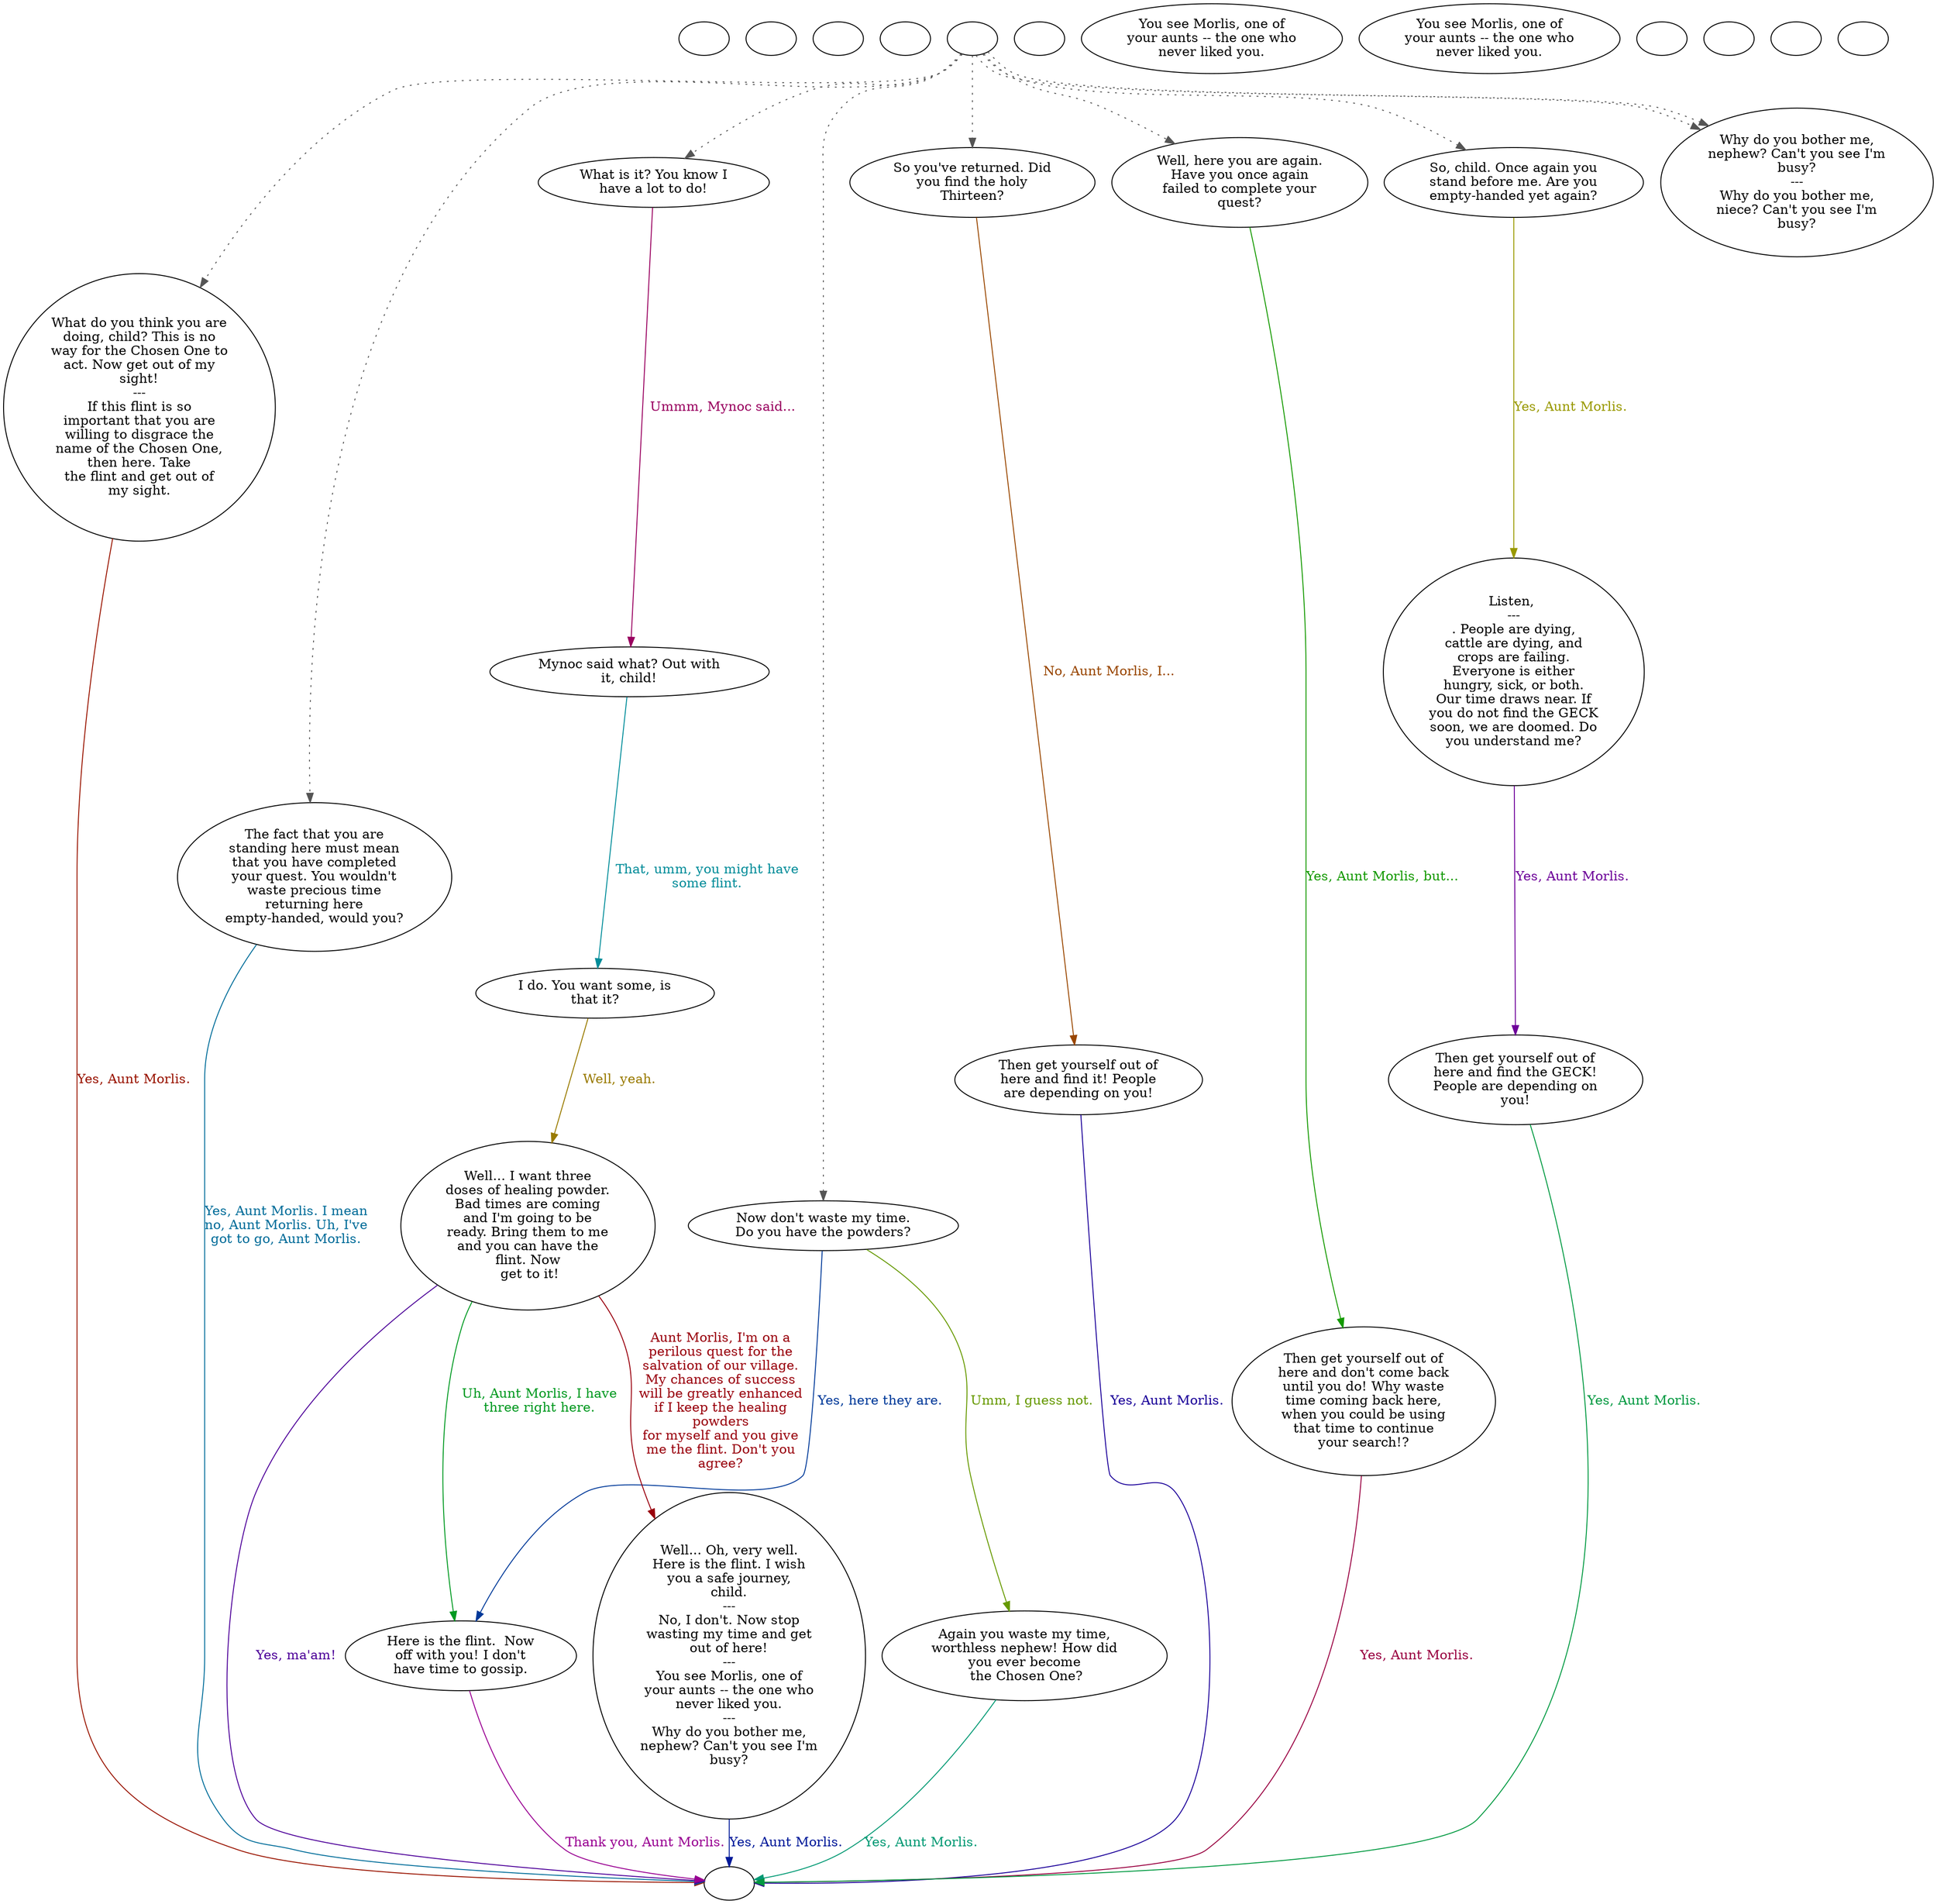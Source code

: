 digraph ACMORLIS {
  "checkPartyMembersNearDoor" [style=filled       fillcolor="#FFFFFF"       color="#000000"]
  "checkPartyMembersNearDoor" [label=""]
  "start" [style=filled       fillcolor="#FFFFFF"       color="#000000"]
  "start" [label=""]
  "critter_p_proc" [style=filled       fillcolor="#FFFFFF"       color="#000000"]
  "critter_p_proc" [label=""]
  "pickup_p_proc" [style=filled       fillcolor="#FFFFFF"       color="#000000"]
  "pickup_p_proc" [label=""]
  "talk_p_proc" [style=filled       fillcolor="#FFFFFF"       color="#000000"]
  "talk_p_proc" -> "Node017" [style=dotted color="#555555"]
  "talk_p_proc" -> "Node001" [style=dotted color="#555555"]
  "talk_p_proc" -> "Node006" [style=dotted color="#555555"]
  "talk_p_proc" -> "Node002" [style=dotted color="#555555"]
  "talk_p_proc" -> "Node014" [style=dotted color="#555555"]
  "talk_p_proc" -> "NOde013" [style=dotted color="#555555"]
  "talk_p_proc" -> "Node011" [style=dotted color="#555555"]
  "talk_p_proc" -> "Node009" [style=dotted color="#555555"]
  "talk_p_proc" -> "Node001" [style=dotted color="#555555"]
  "talk_p_proc" [label=""]
  "destroy_p_proc" [style=filled       fillcolor="#FFFFFF"       color="#000000"]
  "destroy_p_proc" [label=""]
  "look_at_p_proc" [style=filled       fillcolor="#FFFFFF"       color="#000000"]
  "look_at_p_proc" [label="You see Morlis, one of\nyour aunts -- the one who\nnever liked you."]
  "description_p_proc" [style=filled       fillcolor="#FFFFFF"       color="#000000"]
  "description_p_proc" [label="You see Morlis, one of\nyour aunts -- the one who\nnever liked you."]
  "use_skill_on_p_proc" [style=filled       fillcolor="#FFFFFF"       color="#000000"]
  "use_skill_on_p_proc" [label=""]
  "damage_p_proc" [style=filled       fillcolor="#FFFFFF"       color="#000000"]
  "damage_p_proc" [label=""]
  "map_enter_p_proc" [style=filled       fillcolor="#FFFFFF"       color="#000000"]
  "map_enter_p_proc" [label=""]
  "Node998" [style=filled       fillcolor="#FFFFFF"       color="#000000"]
  "Node998" [label=""]
  "Node999" [style=filled       fillcolor="#FFFFFF"       color="#000000"]
  "Node999" [label=""]
  "Node001" [style=filled       fillcolor="#FFFFFF"       color="#000000"]
  "Node001" [label="Why do you bother me,\nnephew? Can't you see I'm\nbusy?\n---\nWhy do you bother me,\nniece? Can't you see I'm\nbusy?"]
  "Node002" [style=filled       fillcolor="#FFFFFF"       color="#000000"]
  "Node002" [label="What is it? You know I\nhave a lot to do!"]
  "Node002" -> "Node003" [label="Ummm, Mynoc said..." color="#99005F" fontcolor="#99005F"]
  "Node003" [style=filled       fillcolor="#FFFFFF"       color="#000000"]
  "Node003" [label="Mynoc said what? Out with\nit, child!"]
  "Node003" -> "Node004" [label="That, umm, you might have\nsome flint." color="#008C99" fontcolor="#008C99"]
  "Node004" [style=filled       fillcolor="#FFFFFF"       color="#000000"]
  "Node004" [label="I do. You want some, is\nthat it?"]
  "Node004" -> "Node005" [label="Well, yeah." color="#997A00" fontcolor="#997A00"]
  "Node005" [style=filled       fillcolor="#FFFFFF"       color="#000000"]
  "Node005" [label="Well... I want three\ndoses of healing powder.\nBad times are coming\nand I'm going to be\nready. Bring them to me\nand you can have the\nflint. Now\n get to it!"]
  "Node005" -> "Node999" [label="Yes, ma'am!" color="#4D0099" fontcolor="#4D0099"]
  "Node005" -> "Node007" [label="Uh, Aunt Morlis, I have\nthree right here." color="#009920" fontcolor="#009920"]
  "Node005" -> "Node018" [label="Aunt Morlis, I'm on a\nperilous quest for the\nsalvation of our village.\nMy chances of success\nwill be greatly enhanced\nif I keep the healing\npowders\nfor myself and you give\nme the flint. Don't you\nagree?" color="#99000C" fontcolor="#99000C"]
  "Node006" [style=filled       fillcolor="#FFFFFF"       color="#000000"]
  "Node006" [label="Now don't waste my time.\nDo you have the powders?"]
  "Node006" -> "Node007" [label="Yes, here they are." color="#003999" fontcolor="#003999"]
  "Node006" -> "Node008" [label="Umm, I guess not." color="#669900" fontcolor="#669900"]
  "Node007" [style=filled       fillcolor="#FFFFFF"       color="#000000"]
  "Node007" [label="Here is the flint.  Now\noff with you! I don't\nhave time to gossip."]
  "Node007" -> "Node999" [label="Thank you, Aunt Morlis." color="#990092" fontcolor="#990092"]
  "Node008" [style=filled       fillcolor="#FFFFFF"       color="#000000"]
  "Node008" [label="Again you waste my time,\nworthless nephew! How did\nyou ever become\n the Chosen One?"]
  "Node008" -> "Node999" [label="Yes, Aunt Morlis." color="#009973" fontcolor="#009973"]
  "Node009" [style=filled       fillcolor="#FFFFFF"       color="#000000"]
  "Node009" [label="So you've returned. Did\nyou find the holy\nThirteen?"]
  "Node009" -> "Node010" [label="No, Aunt Morlis, I..." color="#994600" fontcolor="#994600"]
  "Node010" [style=filled       fillcolor="#FFFFFF"       color="#000000"]
  "Node010" [label="Then get yourself out of\nhere and find it! People\nare depending on you!"]
  "Node010" -> "Node999" [label="Yes, Aunt Morlis." color="#1A0099" fontcolor="#1A0099"]
  "Node011" [style=filled       fillcolor="#FFFFFF"       color="#000000"]
  "Node011" [label="Well, here you are again.\nHave you once again\nfailed to complete your\nquest?"]
  "Node011" -> "Node012" [label="Yes, Aunt Morlis, but..." color="#139900" fontcolor="#139900"]
  "Node012" [style=filled       fillcolor="#FFFFFF"       color="#000000"]
  "Node012" [label="Then get yourself out of\nhere and don't come back\nuntil you do! Why waste\ntime coming back here,\nwhen you could be using\nthat time to continue\nyour search!?"]
  "Node012" -> "Node999" [label="Yes, Aunt Morlis." color="#990040" fontcolor="#990040"]
  "NOde013" [style=filled       fillcolor="#FFFFFF"       color="#000000"]
  "NOde013" [label="The fact that you are\nstanding here must mean\nthat you have completed\nyour quest. You wouldn't\nwaste precious time\nreturning here\nempty-handed, would you?"]
  "NOde013" -> "Node999" [label="Yes, Aunt Morlis. I mean\nno, Aunt Morlis. Uh, I've\ngot to go, Aunt Morlis." color="#006C99" fontcolor="#006C99"]
  "Node014" [style=filled       fillcolor="#FFFFFF"       color="#000000"]
  "Node014" [label="So, child. Once again you\nstand before me. Are you\nempty-handed yet again?"]
  "Node014" -> "Node015" [label="Yes, Aunt Morlis." color="#999900" fontcolor="#999900"]
  "Node015" [style=filled       fillcolor="#FFFFFF"       color="#000000"]
  "Node015" [label="Listen, \n---\n. People are dying,\ncattle are dying, and\ncrops are failing.\nEveryone is either\nhungry, sick, or both.\nOur time draws near. If\nyou do not find the GECK\nsoon, we are doomed. Do\nyou understand me?"]
  "Node015" -> "Node016" [label="Yes, Aunt Morlis." color="#6D0099" fontcolor="#6D0099"]
  "Node016" [style=filled       fillcolor="#FFFFFF"       color="#000000"]
  "Node016" [label="Then get yourself out of\nhere and find the GECK!\nPeople are depending on\nyou!"]
  "Node016" -> "Node999" [label="Yes, Aunt Morlis." color="#009940" fontcolor="#009940"]
  "Node017" [style=filled       fillcolor="#FFFFFF"       color="#000000"]
  "Node017" [label="What do you think you are\ndoing, child? This is no\nway for the Chosen One to\nact. Now get out of my\nsight!\n---\nIf this flint is so\nimportant that you are\nwilling to disgrace the\nname of the Chosen One,\nthen here. Take\nthe flint and get out of\nmy sight."]
  "Node017" -> "Node999" [label="Yes, Aunt Morlis." color="#991300" fontcolor="#991300"]
  "Node018" [style=filled       fillcolor="#FFFFFF"       color="#000000"]
  "Node018" [label="Well... Oh, very well.\nHere is the flint. I wish\nyou a safe journey,\nchild.\n---\nNo, I don't. Now stop\nwasting my time and get\nout of here!\n---\nYou see Morlis, one of\nyour aunts -- the one who\nnever liked you.\n---\nWhy do you bother me,\nnephew? Can't you see I'm\nbusy?"]
  "Node018" -> "Node999" [label="Yes, Aunt Morlis." color="#001999" fontcolor="#001999"]
}